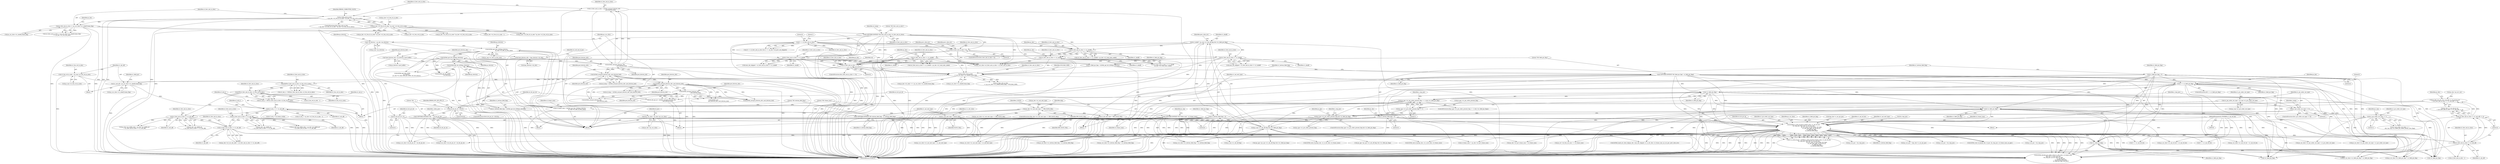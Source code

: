 digraph "0_Android_e629194c62a9a129ce378e08cb1059a8a53f1795_1@pointer" {
"1002077" [label="(Call,ps_dec->ps_mv_cur = ps_dec->s_cur_pic.ps_mv\n + ((u2_first_mb_in_slice << u1_mb_aff) << 4))"];
"1002087" [label="(Call,(u2_first_mb_in_slice << u1_mb_aff) << 4)"];
"1002088" [label="(Call,u2_first_mb_in_slice << u1_mb_aff)"];
"1002074" [label="(Call,u2_first_mb_in_slice << u1_mb_aff)"];
"1002054" [label="(Call,u2_first_mb_in_slice << u1_mb_aff)"];
"1001917" [label="(Call,DIV(u2_first_mb_in_slice, u2_frm_wd_in_mbs))"];
"1001912" [label="(Call,MOD(u2_first_mb_in_slice, u2_frm_wd_in_mbs))"];
"1001858" [label="(Call,u2_first_mb_in_slice\n << ps_cur_slice->u1_mbaff_frame_flag)"];
"1001565" [label="(Call,u2_first_mb_in_slice == 0)"];
"1000904" [label="(Call,u2_first_mb_in_slice > 0)"];
"1000278" [label="(Call,COPYTHECONTEXT(\"SH: first_mb_in_slice\",u2_first_mb_in_slice))"];
"1000256" [label="(Call,u2_first_mb_in_slice << ps_cur_slice->u1_mbaff_frame_flag)"];
"1000241" [label="(Call,u2_first_mb_in_slice\n > (ps_dec->u2_frm_ht_in_mbs * ps_dec->u2_frm_wd_in_mbs))"];
"1000235" [label="(Call,u2_first_mb_in_slice = ih264d_uev(pu4_bitstrm_ofst,\n                                     pu4_bitstrm_buf))"];
"1000237" [label="(Call,ih264d_uev(pu4_bitstrm_ofst,\n                                     pu4_bitstrm_buf))"];
"1000209" [label="(Call,*pu4_bitstrm_ofst = &ps_bitstrm->u4_ofst)"];
"1000203" [label="(Call,*pu4_bitstrm_buf = ps_bitstrm->pu4_buffer)"];
"1000243" [label="(Call,ps_dec->u2_frm_ht_in_mbs * ps_dec->u2_frm_wd_in_mbs)"];
"1000379" [label="(Call,0 == u2_first_mb_in_slice)"];
"1000974" [label="(Call,u2_first_mb_in_slice << u1_mbaff)"];
"1000795" [label="(Call,u1_mbaff = ps_seq->u1_mb_aff_flag && (!u1_field_pic_flag))"];
"1000797" [label="(Call,ps_seq->u1_mb_aff_flag && (!u1_field_pic_flag))"];
"1000801" [label="(Call,!u1_field_pic_flag)"];
"1000638" [label="(Call,!u1_field_pic_flag)"];
"1000491" [label="(Call,COPYTHECONTEXT(\"SH: field_pic_flag\", u1_field_pic_flag))"];
"1000487" [label="(Call,u1_field_pic_flag = ih264d_get_bit_h264(ps_bitstrm))"];
"1000489" [label="(Call,ih264d_get_bit_h264(ps_bitstrm))"];
"1000473" [label="(Call,ih264d_get_bits_h264(ps_bitstrm,\n                                         ps_seq->u1_bits_in_frm_num))"];
"1000168" [label="(Call,* ps_bitstrm = ps_dec->ps_bitstrm)"];
"1000525" [label="(Call,u1_field_pic_flag = 0)"];
"1000545" [label="(Call,0 == u1_field_pic_flag)"];
"1000698" [label="(Call,!u1_field_pic_flag)"];
"1000750" [label="(Call,ih264d_is_end_of_pic(u2_frame_num, u1_nal_ref_idc,\n &s_tmp_poc, &ps_dec->s_cur_pic_poc,\n                                            ps_cur_slice, u1_pic_order_cnt_type,\n                                            u1_nal_unit_type, u4_idr_pic_id,\n                                            u1_field_pic_flag,\n                                            u1_bottom_field_flag))"];
"1000478" [label="(Call,COPYTHECONTEXT(\"SH: frame_num\", u2_frame_num))"];
"1000471" [label="(Call,u2_frame_num = ih264d_get_bits_h264(ps_bitstrm,\n                                         ps_seq->u1_bits_in_frm_num))"];
"1000164" [label="(MethodParameterIn,UWORD8 u1_nal_ref_idc)"];
"1000176" [label="(Call,*ps_cur_slice = ps_dec->ps_cur_slice)"];
"1000669" [label="(Call,u1_pic_order_cnt_type == 1)"];
"1000598" [label="(Call,u1_pic_order_cnt_type == 0)"];
"1000592" [label="(Call,u1_pic_order_cnt_type = ps_seq->u1_pic_order_cnt_type)"];
"1000556" [label="(Call,u1_nal_unit_type = IDR_SLICE_NAL)"];
"1000336" [label="(Call,ps_dec->u1_nal_unit_type == IDR_SLICE_NAL)"];
"1000538" [label="(Call,u1_nal_unit_type = SLICE_NAL)"];
"1000570" [label="(Call,COPYTHECONTEXT(\"SH:  \", u4_idr_pic_id))"];
"1000565" [label="(Call,u4_idr_pic_id > 65535)"];
"1000559" [label="(Call,u4_idr_pic_id = ih264d_uev(pu4_bitstrm_ofst,\n                                   pu4_bitstrm_buf))"];
"1000561" [label="(Call,ih264d_uev(pu4_bitstrm_ofst,\n                                   pu4_bitstrm_buf))"];
"1000424" [label="(Call,ih264d_uev(pu4_bitstrm_ofst, pu4_bitstrm_buf))"];
"1000283" [label="(Call,ih264d_uev(pu4_bitstrm_ofst, pu4_bitstrm_buf))"];
"1000196" [label="(Call,u4_idr_pic_id = 0)"];
"1000511" [label="(Call,COPYTHECONTEXT(\"SH: bottom_field_flag\", u1_bottom_field_flag))"];
"1000507" [label="(Call,u1_bottom_field_flag = ih264d_get_bit_h264(ps_bitstrm))"];
"1000509" [label="(Call,ih264d_get_bit_h264(ps_bitstrm))"];
"1000494" [label="(Call,u1_bottom_field_flag = 0)"];
"1000528" [label="(Call,u1_bottom_field_flag = 0)"];
"1000632" [label="(Call,(ps_pps->u1_pic_order_present_flag == 1) && (!u1_field_pic_flag))"];
"1000633" [label="(Call,ps_pps->u1_pic_order_present_flag == 1)"];
"1000694" [label="(Call,ps_pps->u1_pic_order_present_flag && !u1_field_pic_flag)"];
"1001029" [label="(Call,u2_first_mb_in_slice << u1_mbaff)"];
"1001003" [label="(Call,u2_first_mb_in_slice << u1_mbaff)"];
"1000913" [label="(Call,u2_first_mb_in_slice << u1_mbaff)"];
"1001016" [label="(Call,u2_first_mb_in_slice << u1_mbaff)"];
"1001871" [label="(Call,u2_frm_wd_in_mbs = ps_seq->u2_frm_wd_in_mbs)"];
"1001920" [label="(Call,u2_mb_y <<= u1_mb_aff)"];
"1001915" [label="(Call,u2_mb_y = DIV(u2_first_mb_in_slice, u2_frm_wd_in_mbs))"];
"1001876" [label="(Call,u1_mb_aff = ps_cur_slice->u1_mbaff_frame_flag)"];
"1002067" [label="(Call,u2_first_mb_in_slice << u1_mb_aff)"];
"1001876" [label="(Call,u1_mb_aff = ps_cur_slice->u1_mbaff_frame_flag)"];
"1000258" [label="(Call,ps_cur_slice->u1_mbaff_frame_flag)"];
"1000509" [label="(Call,ih264d_get_bit_h264(ps_bitstrm))"];
"1000759" [label="(Identifier,ps_cur_slice)"];
"1001921" [label="(Identifier,u2_mb_y)"];
"1001932" [label="(Call,ps_dec->u2_frm_ht_in_mbs - 1)"];
"1000693" [label="(ControlStructure,if(ps_pps->u1_pic_order_present_flag && !u1_field_pic_flag))"];
"1000632" [label="(Call,(ps_pps->u1_pic_order_present_flag == 1) && (!u1_field_pic_flag))"];
"1000424" [label="(Call,ih264d_uev(pu4_bitstrm_ofst, pu4_bitstrm_buf))"];
"1001915" [label="(Call,u2_mb_y = DIV(u2_first_mb_in_slice, u2_frm_wd_in_mbs))"];
"1000764" [label="(Identifier,u1_bottom_field_flag)"];
"1000484" [label="(Identifier,ps_seq)"];
"1000170" [label="(Call,ps_dec->ps_bitstrm)"];
"1000478" [label="(Call,COPYTHECONTEXT(\"SH: frame_num\", u2_frame_num))"];
"1001917" [label="(Call,DIV(u2_first_mb_in_slice, u2_frm_wd_in_mbs))"];
"1001926" [label="(Identifier,u2_mb_x)"];
"1001004" [label="(Identifier,u2_first_mb_in_slice)"];
"1000492" [label="(Literal,\"SH: field_pic_flag\")"];
"1000942" [label="(Call,ps_cur_slice->u1_nal_unit_type = u1_nal_unit_type)"];
"1001955" [label="(Call,u2_mb_y * u4_frame_stride)"];
"1001918" [label="(Identifier,u2_first_mb_in_slice)"];
"1001430" [label="(Call,ps_cur_slice->u2_first_mb_in_slice = u2_first_mb_in_slice)"];
"1000985" [label="(Call,ps_dec->u2_frm_ht_in_mbs * ps_dec->u2_frm_wd_in_mbs)"];
"1000378" [label="(Call,(0 == u2_first_mb_in_slice) && (1 == ps_dec->u4_prev_nal_skipped))"];
"1001018" [label="(Identifier,u1_mbaff)"];
"1000169" [label="(Identifier,ps_bitstrm)"];
"1000594" [label="(Call,ps_seq->u1_pic_order_cnt_type)"];
"1001100" [label="(Call,ps_dec->u2_frm_ht_in_mbs * ps_dec->u2_frm_wd_in_mbs)"];
"1001028" [label="(Call,(u2_first_mb_in_slice << u1_mbaff) < ps_dec->u2_total_mbs_coded)"];
"1000340" [label="(Identifier,IDR_SLICE_NAL)"];
"1000904" [label="(Call,u2_first_mb_in_slice > 0)"];
"1000603" [label="(Identifier,i_temp)"];
"1000695" [label="(Call,ps_pps->u1_pic_order_present_flag)"];
"1000763" [label="(Identifier,u1_field_pic_flag)"];
"1000474" [label="(Identifier,ps_bitstrm)"];
"1000512" [label="(Literal,\"SH: bottom_field_flag\")"];
"1002090" [label="(Identifier,u1_mb_aff)"];
"1000795" [label="(Call,u1_mbaff = ps_seq->u1_mb_aff_flag && (!u1_field_pic_flag))"];
"1002078" [label="(Call,ps_dec->ps_mv_cur)"];
"1000890" [label="(Call,ps_cur_slice->u1_nal_unit_type == IDR_SLICE_NAL)"];
"1000539" [label="(Identifier,u1_nal_unit_type)"];
"1000164" [label="(MethodParameterIn,UWORD8 u1_nal_ref_idc)"];
"1000544" [label="(ControlStructure,if(0 == u1_field_pic_flag))"];
"1001016" [label="(Call,u2_first_mb_in_slice << u1_mbaff)"];
"1000380" [label="(Literal,0)"];
"1001472" [label="(Call,ps_cur_slice->u1_pic_order_cnt_type = u1_pic_order_cnt_type)"];
"1000755" [label="(Call,&ps_dec->s_cur_pic_poc)"];
"1001919" [label="(Identifier,u2_frm_wd_in_mbs)"];
"1000930" [label="(Call,ps_cur_slice->u1_bottom_field_flag = u1_bottom_field_flag)"];
"1001003" [label="(Call,u2_first_mb_in_slice << u1_mbaff)"];
"1000209" [label="(Call,*pu4_bitstrm_ofst = &ps_bitstrm->u4_ofst)"];
"1002570" [label="(MethodReturn,WORD32)"];
"1002069" [label="(Identifier,u1_mb_aff)"];
"1002075" [label="(Identifier,u2_first_mb_in_slice)"];
"1001857" [label="(Call,(u2_first_mb_in_slice\n << ps_cur_slice->u1_mbaff_frame_flag) * SUB_BLK_SIZE)"];
"1000913" [label="(Call,u2_first_mb_in_slice << u1_mbaff)"];
"1001859" [label="(Identifier,u2_first_mb_in_slice)"];
"1000226" [label="(Identifier,u4_call_end_of_pic)"];
"1001761" [label="(Call,ps_err->u4_frm_sei_sync == u2_frame_num)"];
"1000510" [label="(Identifier,ps_bitstrm)"];
"1000244" [label="(Call,ps_dec->u2_frm_ht_in_mbs)"];
"1000252" [label="(Identifier,ERROR_CORRUPTED_SLICE)"];
"1001347" [label="(Call,ih264d_decode_pic_order_cnt(u1_is_idr_slice, u2_frame_num,\n &ps_dec->s_prev_pic_poc,\n &s_tmp_poc, ps_cur_slice, ps_pps,\n                                          u1_nal_ref_idc,\n                                          u1_bottom_field_flag,\n                                          u1_field_pic_flag, &i4_poc))"];
"1000699" [label="(Identifier,u1_field_pic_flag)"];
"1000598" [label="(Call,u1_pic_order_cnt_type == 0)"];
"1000198" [label="(Literal,0)"];
"1000498" [label="(Identifier,u1_field_pic_flag)"];
"1001015" [label="(Call,(u2_first_mb_in_slice << u1_mbaff)\n - ps_dec->u2_total_mbs_coded)"];
"1000282" [label="(Identifier,u4_temp)"];
"1000670" [label="(Identifier,u1_pic_order_cnt_type)"];
"1000974" [label="(Call,u2_first_mb_in_slice << u1_mbaff)"];
"1001039" [label="(Identifier,prev_slice_err)"];
"1000802" [label="(Identifier,u1_field_pic_flag)"];
"1001533" [label="(Call,!u1_field_pic_flag)"];
"1002191" [label="(Identifier,ps_dec)"];
"1000952" [label="(Call,ps_cur_slice->u1_nal_ref_idc = u1_nal_ref_idc)"];
"1000957" [label="(Call,ps_cur_slice->u1_pic_order_cnt_type = u1_pic_order_cnt_type)"];
"1000569" [label="(Identifier,ERROR_INV_SPS_PPS_T)"];
"1000561" [label="(Call,ih264d_uev(pu4_bitstrm_ofst,\n                                   pu4_bitstrm_buf))"];
"1001930" [label="(Call,u2_mb_y > ps_dec->u2_frm_ht_in_mbs - 1)"];
"1000599" [label="(Identifier,u1_pic_order_cnt_type)"];
"1000285" [label="(Identifier,pu4_bitstrm_buf)"];
"1000238" [label="(Identifier,pu4_bitstrm_ofst)"];
"1000570" [label="(Call,COPYTHECONTEXT(\"SH:  \", u4_idr_pic_id))"];
"1001873" [label="(Call,ps_seq->u2_frm_wd_in_mbs)"];
"1000203" [label="(Call,*pu4_bitstrm_buf = ps_bitstrm->pu4_buffer)"];
"1000925" [label="(Call,ps_cur_slice->u1_field_pic_flag = u1_field_pic_flag)"];
"1000426" [label="(Identifier,pu4_bitstrm_buf)"];
"1000255" [label="(Call,(u2_first_mb_in_slice << ps_cur_slice->u1_mbaff_frame_flag)\n <= ps_dec->u2_cur_mb_addr)"];
"1000525" [label="(Call,u1_field_pic_flag = 0)"];
"1000815" [label="(Call,u2_frame_num != ps_dec->u2_prv_frame_num)"];
"1000472" [label="(Identifier,u2_frame_num)"];
"1000507" [label="(Call,u1_bottom_field_flag = ih264d_get_bit_h264(ps_bitstrm))"];
"1001564" [label="(ControlStructure,if(u2_first_mb_in_slice == 0))"];
"1000491" [label="(Call,COPYTHECONTEXT(\"SH: field_pic_flag\", u1_field_pic_flag))"];
"1001913" [label="(Identifier,u2_first_mb_in_slice)"];
"1002056" [label="(Identifier,u1_mb_aff)"];
"1000801" [label="(Call,!u1_field_pic_flag)"];
"1001916" [label="(Identifier,u2_mb_y)"];
"1000489" [label="(Call,ih264d_get_bit_h264(ps_bitstrm))"];
"1000560" [label="(Identifier,u4_idr_pic_id)"];
"1000243" [label="(Call,ps_dec->u2_frm_ht_in_mbs * ps_dec->u2_frm_wd_in_mbs)"];
"1000533" [label="(Identifier,ps_dec)"];
"1000480" [label="(Identifier,u2_frame_num)"];
"1000562" [label="(Identifier,pu4_bitstrm_ofst)"];
"1000634" [label="(Call,ps_pps->u1_pic_order_present_flag)"];
"1000511" [label="(Call,COPYTHECONTEXT(\"SH: bottom_field_flag\", u1_bottom_field_flag))"];
"1000915" [label="(Identifier,u1_mbaff)"];
"1000422" [label="(Call,u4_temp = ih264d_uev(pu4_bitstrm_ofst, pu4_bitstrm_buf))"];
"1000920" [label="(Call,ps_cur_slice->u4_idr_pic_id = u4_idr_pic_id)"];
"1002050" [label="(Call,ps_dec->ps_deblk_pic\n + (u2_first_mb_in_slice << u1_mb_aff))"];
"1000750" [label="(Call,ih264d_is_end_of_pic(u2_frame_num, u1_nal_ref_idc,\n &s_tmp_poc, &ps_dec->s_cur_pic_poc,\n                                            ps_cur_slice, u1_pic_order_cnt_type,\n                                            u1_nal_unit_type, u4_idr_pic_id,\n                                            u1_field_pic_flag,\n                                            u1_bottom_field_flag))"];
"1001033" [label="(Identifier,ps_dec)"];
"1001920" [label="(Call,u2_mb_y <<= u1_mb_aff)"];
"1000196" [label="(Call,u4_idr_pic_id = 0)"];
"1000593" [label="(Identifier,u1_pic_order_cnt_type)"];
"1000633" [label="(Call,ps_pps->u1_pic_order_present_flag == 1)"];
"1000698" [label="(Call,!u1_field_pic_flag)"];
"1000545" [label="(Call,0 == u1_field_pic_flag)"];
"1000752" [label="(Identifier,u1_nal_ref_idc)"];
"1000669" [label="(Call,u1_pic_order_cnt_type == 1)"];
"1000185" [label="(Identifier,i4_poc)"];
"1000280" [label="(Identifier,u2_first_mb_in_slice)"];
"1000882" [label="(Call,ps_cur_poc = &ps_dec->s_cur_pic_poc)"];
"1000247" [label="(Call,ps_dec->u2_frm_wd_in_mbs)"];
"1000559" [label="(Call,u4_idr_pic_id = ih264d_uev(pu4_bitstrm_ofst,\n                                   pu4_bitstrm_buf))"];
"1001570" [label="(Identifier,ret)"];
"1000166" [label="(Block,)"];
"1000494" [label="(Call,u1_bottom_field_flag = 0)"];
"1000911" [label="(Call,num_mb_skipped = u2_first_mb_in_slice << u1_mbaff)"];
"1000903" [label="(ControlStructure,if(u2_first_mb_in_slice > 0))"];
"1000379" [label="(Call,0 == u2_first_mb_in_slice)"];
"1001208" [label="(Call,ih264d_end_of_pic(ps_dec, u1_is_idr_slice, u2_frame_num))"];
"1002067" [label="(Call,u2_first_mb_in_slice << u1_mb_aff)"];
"1000488" [label="(Identifier,u1_field_pic_flag)"];
"1000546" [label="(Literal,0)"];
"1000683" [label="(Call,ih264d_sev(pu4_bitstrm_ofst,\n                                                         pu4_bitstrm_buf))"];
"1001022" [label="(Call,ps_cur_poc = &s_tmp_poc)"];
"1002081" [label="(Call,ps_dec->s_cur_pic.ps_mv\n + ((u2_first_mb_in_slice << u1_mb_aff) << 4))"];
"1000572" [label="(Identifier,u4_idr_pic_id)"];
"1000564" [label="(ControlStructure,if(u4_idr_pic_id > 65535))"];
"1000383" [label="(Literal,1)"];
"1000493" [label="(Identifier,u1_field_pic_flag)"];
"1002091" [label="(Literal,4)"];
"1001030" [label="(Identifier,u2_first_mb_in_slice)"];
"1000557" [label="(Identifier,u1_nal_unit_type)"];
"1001239" [label="(Call,ps_dec->u2_prv_frame_num = u2_frame_num)"];
"1001457" [label="(Call,ps_cur_slice->u1_nal_unit_type = u1_nal_unit_type)"];
"1000656" [label="(Identifier,s_tmp_poc)"];
"1001005" [label="(Identifier,u1_mbaff)"];
"1000177" [label="(Identifier,ps_cur_slice)"];
"1000479" [label="(Literal,\"SH: frame_num\")"];
"1000236" [label="(Identifier,u2_first_mb_in_slice)"];
"1000638" [label="(Call,!u1_field_pic_flag)"];
"1000694" [label="(Call,ps_pps->u1_pic_order_present_flag && !u1_field_pic_flag)"];
"1001467" [label="(Call,ps_cur_slice->u1_nal_ref_idc = u1_nal_ref_idc)"];
"1001797" [label="(Call,0 == u1_nal_ref_idc)"];
"1000540" [label="(Identifier,SLICE_NAL)"];
"1000237" [label="(Call,ih264d_uev(pu4_bitstrm_ofst,\n                                     pu4_bitstrm_buf))"];
"1000496" [label="(Literal,0)"];
"1000473" [label="(Call,ih264d_get_bits_h264(ps_bitstrm,\n                                         ps_seq->u1_bits_in_frm_num))"];
"1000475" [label="(Call,ps_seq->u1_bits_in_frm_num)"];
"1000761" [label="(Identifier,u1_nal_unit_type)"];
"1000753" [label="(Call,&s_tmp_poc)"];
"1000671" [label="(Literal,1)"];
"1001871" [label="(Call,u2_frm_wd_in_mbs = ps_seq->u2_frm_wd_in_mbs)"];
"1000804" [label="(Identifier,prev_slice_err)"];
"1000278" [label="(Call,COPYTHECONTEXT(\"SH: first_mb_in_slice\",u2_first_mb_in_slice))"];
"1000565" [label="(Call,u4_idr_pic_id > 65535)"];
"1000508" [label="(Identifier,u1_bottom_field_flag)"];
"1001043" [label="(Call,ih264d_mark_err_slice_skip(ps_dec, num_mb_skipped, u1_is_idr_slice, u2_frame_num, ps_cur_poc, prev_slice_err))"];
"1000724" [label="(Call,ih264d_uev(pu4_bitstrm_ofst, pu4_bitstrm_buf))"];
"1000631" [label="(ControlStructure,if((ps_pps->u1_pic_order_present_flag == 1) && (!u1_field_pic_flag)))"];
"1001571" [label="(Call,ih264d_start_of_pic(ps_dec, i4_poc, &s_tmp_poc, u2_frame_num, ps_pps))"];
"1000719" [label="(Identifier,ps_pps)"];
"1001017" [label="(Identifier,u2_first_mb_in_slice)"];
"1001882" [label="(Identifier,u1_field_pic)"];
"1000571" [label="(Literal,\"SH:  \")"];
"1001860" [label="(Call,ps_cur_slice->u1_mbaff_frame_flag)"];
"1000909" [label="(Identifier,prev_slice_err)"];
"1002070" [label="(Call,ps_dec->u2_cur_mb_addr = (u2_first_mb_in_slice << u1_mb_aff))"];
"1000283" [label="(Call,ih264d_uev(pu4_bitstrm_ofst, pu4_bitstrm_buf))"];
"1000972" [label="(Call,num_mb_skipped = u2_first_mb_in_slice << u1_mbaff)"];
"1000976" [label="(Identifier,u1_mbaff)"];
"1000204" [label="(Identifier,pu4_bitstrm_buf)"];
"1000995" [label="(Call,ps_cur_poc = &s_tmp_poc)"];
"1001863" [label="(Identifier,SUB_BLK_SIZE)"];
"1001566" [label="(Identifier,u2_first_mb_in_slice)"];
"1001226" [label="(Call,ih264d_end_of_pic(ps_dec, u1_is_idr_slice, u2_frame_num))"];
"1000668" [label="(Call,u1_pic_order_cnt_type == 1\n && (!ps_seq->u1_delta_pic_order_always_zero_flag))"];
"1000210" [label="(Identifier,pu4_bitstrm_ofst)"];
"1000639" [label="(Identifier,u1_field_pic_flag)"];
"1000256" [label="(Call,u2_first_mb_in_slice << ps_cur_slice->u1_mbaff_frame_flag)"];
"1000567" [label="(Literal,65535)"];
"1001020" [label="(Identifier,ps_dec)"];
"1001872" [label="(Identifier,u2_frm_wd_in_mbs)"];
"1001029" [label="(Call,u2_first_mb_in_slice << u1_mbaff)"];
"1000242" [label="(Identifier,u2_first_mb_in_slice)"];
"1001066" [label="(Call,ps_cur_slice->u1_bottom_field_flag = u1_bottom_field_flag)"];
"1000235" [label="(Call,u2_first_mb_in_slice = ih264d_uev(pu4_bitstrm_ofst,\n                                     pu4_bitstrm_buf))"];
"1000335" [label="(ControlStructure,if(ps_dec->u1_nal_unit_type == IDR_SLICE_NAL))"];
"1000490" [label="(Identifier,ps_bitstrm)"];
"1000542" [label="(Identifier,u1_is_idr_slice)"];
"1000513" [label="(Identifier,u1_bottom_field_flag)"];
"1001567" [label="(Literal,0)"];
"1001440" [label="(Call,ps_cur_slice->u1_bottom_field_flag = u1_bottom_field_flag)"];
"1002218" [label="(Call,ps_dec->u2_mby <<= ps_cur_slice->u1_mbaff_frame_flag)"];
"1000872" [label="(Call,ps_dec->u2_frm_ht_in_mbs * ps_dec->u2_frm_wd_in_mbs)"];
"1001812" [label="(Call,0 == u1_nal_ref_idc)"];
"1000543" [label="(Block,)"];
"1001914" [label="(Identifier,u2_frm_wd_in_mbs)"];
"1002059" [label="(Call,ps_dec->ps_deblk_mbn = ps_dec->ps_deblk_pic\n + (u2_first_mb_in_slice << u1_mb_aff))"];
"1000556" [label="(Call,u1_nal_unit_type = IDR_SLICE_NAL)"];
"1000178" [label="(Call,ps_dec->ps_cur_slice)"];
"1001927" [label="(Call,u2_frm_wd_in_mbs - 1)"];
"1000751" [label="(Identifier,u2_frame_num)"];
"1000592" [label="(Call,u1_pic_order_cnt_type = ps_seq->u1_pic_order_cnt_type)"];
"1000762" [label="(Identifier,u4_idr_pic_id)"];
"1000748" [label="(Call,i1_is_end_of_poc = ih264d_is_end_of_pic(u2_frame_num, u1_nal_ref_idc,\n &s_tmp_poc, &ps_dec->s_cur_pic_poc,\n                                            ps_cur_slice, u1_pic_order_cnt_type,\n                                            u1_nal_unit_type, u4_idr_pic_id,\n                                            u1_field_pic_flag,\n                                            u1_bottom_field_flag))"];
"1002201" [label="(Call,u2_first_mb_in_slice - 1)"];
"1000205" [label="(Call,ps_bitstrm->pu4_buffer)"];
"1000796" [label="(Identifier,u1_mbaff)"];
"1000906" [label="(Literal,0)"];
"1000495" [label="(Identifier,u1_bottom_field_flag)"];
"1000575" [label="(Identifier,i_delta_poc)"];
"1002055" [label="(Identifier,u2_first_mb_in_slice)"];
"1000381" [label="(Identifier,u2_first_mb_in_slice)"];
"1000604" [label="(Call,ih264d_get_bits_h264(\n                        ps_bitstrm,\n                        ps_seq->u1_log2_max_pic_order_cnt_lsb_minus))"];
"1000343" [label="(Identifier,skip)"];
"1000529" [label="(Identifier,u1_bottom_field_flag)"];
"1000538" [label="(Call,u1_nal_unit_type = SLICE_NAL)"];
"1001425" [label="(Call,ps_cur_slice->u4_idr_pic_id = u4_idr_pic_id)"];
"1001586" [label="(Identifier,ps_dec)"];
"1000284" [label="(Identifier,pu4_bitstrm_ofst)"];
"1000262" [label="(Identifier,ps_dec)"];
"1000487" [label="(Call,u1_field_pic_flag = ih264d_get_bit_h264(ps_bitstrm))"];
"1002074" [label="(Call,u2_first_mb_in_slice << u1_mb_aff)"];
"1001007" [label="(Identifier,ps_dec)"];
"1000914" [label="(Identifier,u2_first_mb_in_slice)"];
"1002046" [label="(Call,ps_dec->ps_deblk_mbn = ps_dec->ps_deblk_pic\n + (u2_first_mb_in_slice << u1_mb_aff))"];
"1000527" [label="(Literal,0)"];
"1000975" [label="(Identifier,u2_first_mb_in_slice)"];
"1002068" [label="(Identifier,u2_first_mb_in_slice)"];
"1000905" [label="(Identifier,u2_first_mb_in_slice)"];
"1000558" [label="(Identifier,IDR_SLICE_NAL)"];
"1000354" [label="(Identifier,I_SLICE)"];
"1000499" [label="(Block,)"];
"1000916" [label="(Call,ps_cur_poc = &s_tmp_poc)"];
"1002089" [label="(Identifier,u2_first_mb_in_slice)"];
"1000425" [label="(Identifier,pu4_bitstrm_ofst)"];
"1000563" [label="(Identifier,pu4_bitstrm_buf)"];
"1000760" [label="(Identifier,u1_pic_order_cnt_type)"];
"1000524" [label="(Block,)"];
"1001550" [label="(Call,!u1_field_pic_flag)"];
"1000597" [label="(ControlStructure,if(u1_pic_order_cnt_type == 0))"];
"1000674" [label="(Identifier,ps_seq)"];
"1000798" [label="(Call,ps_seq->u1_mb_aff_flag)"];
"1000279" [label="(Literal,\"SH: first_mb_in_slice\")"];
"1000566" [label="(Identifier,u4_idr_pic_id)"];
"1000240" [label="(ControlStructure,if(u2_first_mb_in_slice\n > (ps_dec->u2_frm_ht_in_mbs * ps_dec->u2_frm_wd_in_mbs)))"];
"1001031" [label="(Identifier,u1_mbaff)"];
"1000547" [label="(Identifier,u1_field_pic_flag)"];
"1001858" [label="(Call,u2_first_mb_in_slice\n << ps_cur_slice->u1_mbaff_frame_flag)"];
"1002077" [label="(Call,ps_dec->ps_mv_cur = ps_dec->s_cur_pic.ps_mv\n + ((u2_first_mb_in_slice << u1_mb_aff) << 4))"];
"1001912" [label="(Call,MOD(u2_first_mb_in_slice, u2_frm_wd_in_mbs))"];
"1000551" [label="(Identifier,ps_dec)"];
"1001886" [label="(Block,)"];
"1000168" [label="(Call,* ps_bitstrm = ps_dec->ps_bitstrm)"];
"1002076" [label="(Identifier,u1_mb_aff)"];
"1000486" [label="(Block,)"];
"1000471" [label="(Call,u2_frame_num = ih264d_get_bits_h264(ps_bitstrm,\n                                         ps_seq->u1_bits_in_frm_num))"];
"1001002" [label="(Call,(u2_first_mb_in_slice << u1_mbaff) > ps_dec->u2_total_mbs_coded)"];
"1002087" [label="(Call,(u2_first_mb_in_slice << u1_mb_aff) << 4)"];
"1002054" [label="(Call,u2_first_mb_in_slice << u1_mb_aff)"];
"1001910" [label="(Call,u2_mb_x = MOD(u2_first_mb_in_slice, u2_frm_wd_in_mbs))"];
"1000526" [label="(Identifier,u1_field_pic_flag)"];
"1001527" [label="(Call,(ps_pps->ps_sps->u1_mb_aff_flag) && (!u1_field_pic_flag))"];
"1000176" [label="(Call,*ps_cur_slice = ps_dec->ps_cur_slice)"];
"1000530" [label="(Literal,0)"];
"1002088" [label="(Call,u2_first_mb_in_slice << u1_mb_aff)"];
"1000257" [label="(Identifier,u2_first_mb_in_slice)"];
"1002063" [label="(Call,ps_dec->ps_deblk_pic\n + (u2_first_mb_in_slice << u1_mb_aff))"];
"1000197" [label="(Identifier,u4_idr_pic_id)"];
"1001503" [label="(Call,ih264d_get_bit_h264(\n                        ps_bitstrm))"];
"1001565" [label="(Call,u2_first_mb_in_slice == 0)"];
"1000528" [label="(Call,u1_bottom_field_flag = 0)"];
"1000643" [label="(Identifier,s_tmp_poc)"];
"1000336" [label="(Call,ps_dec->u1_nal_unit_type == IDR_SLICE_NAL)"];
"1000241" [label="(Call,u2_first_mb_in_slice\n > (ps_dec->u2_frm_ht_in_mbs * ps_dec->u2_frm_wd_in_mbs))"];
"1000600" [label="(Literal,0)"];
"1001544" [label="(Call,(ps_pps->ps_sps->u1_mb_aff_flag) && (!u1_field_pic_flag))"];
"1000281" [label="(Call,u4_temp = ih264d_uev(pu4_bitstrm_ofst, pu4_bitstrm_buf))"];
"1000645" [label="(Call,ih264d_sev(\n                            pu4_bitstrm_ofst, pu4_bitstrm_buf))"];
"1000797" [label="(Call,ps_seq->u1_mb_aff_flag && (!u1_field_pic_flag))"];
"1000239" [label="(Identifier,pu4_bitstrm_buf)"];
"1001435" [label="(Call,ps_cur_slice->u1_field_pic_flag = u1_field_pic_flag)"];
"1000704" [label="(Identifier,s_tmp_poc)"];
"1000637" [label="(Literal,1)"];
"1000337" [label="(Call,ps_dec->u1_nal_unit_type)"];
"1001877" [label="(Identifier,u1_mb_aff)"];
"1000211" [label="(Call,&ps_bitstrm->u4_ofst)"];
"1001878" [label="(Call,ps_cur_slice->u1_mbaff_frame_flag)"];
"1001867" [label="(Block,)"];
"1001922" [label="(Identifier,u1_mb_aff)"];
"1002077" -> "1001886"  [label="AST: "];
"1002077" -> "1002081"  [label="CFG: "];
"1002078" -> "1002077"  [label="AST: "];
"1002081" -> "1002077"  [label="AST: "];
"1002191" -> "1002077"  [label="CFG: "];
"1002077" -> "1002570"  [label="DDG: "];
"1002077" -> "1002570"  [label="DDG: "];
"1002087" -> "1002077"  [label="DDG: "];
"1002087" -> "1002077"  [label="DDG: "];
"1002087" -> "1002081"  [label="AST: "];
"1002087" -> "1002091"  [label="CFG: "];
"1002088" -> "1002087"  [label="AST: "];
"1002091" -> "1002087"  [label="AST: "];
"1002081" -> "1002087"  [label="CFG: "];
"1002087" -> "1002570"  [label="DDG: "];
"1002087" -> "1002081"  [label="DDG: "];
"1002087" -> "1002081"  [label="DDG: "];
"1002088" -> "1002087"  [label="DDG: "];
"1002088" -> "1002087"  [label="DDG: "];
"1002088" -> "1002090"  [label="CFG: "];
"1002089" -> "1002088"  [label="AST: "];
"1002090" -> "1002088"  [label="AST: "];
"1002091" -> "1002088"  [label="CFG: "];
"1002088" -> "1002570"  [label="DDG: "];
"1002074" -> "1002088"  [label="DDG: "];
"1002074" -> "1002088"  [label="DDG: "];
"1002088" -> "1002201"  [label="DDG: "];
"1002074" -> "1002070"  [label="AST: "];
"1002074" -> "1002076"  [label="CFG: "];
"1002075" -> "1002074"  [label="AST: "];
"1002076" -> "1002074"  [label="AST: "];
"1002070" -> "1002074"  [label="CFG: "];
"1002074" -> "1002070"  [label="DDG: "];
"1002074" -> "1002070"  [label="DDG: "];
"1002054" -> "1002074"  [label="DDG: "];
"1002054" -> "1002074"  [label="DDG: "];
"1002067" -> "1002074"  [label="DDG: "];
"1002067" -> "1002074"  [label="DDG: "];
"1002054" -> "1002050"  [label="AST: "];
"1002054" -> "1002056"  [label="CFG: "];
"1002055" -> "1002054"  [label="AST: "];
"1002056" -> "1002054"  [label="AST: "];
"1002050" -> "1002054"  [label="CFG: "];
"1002054" -> "1002046"  [label="DDG: "];
"1002054" -> "1002046"  [label="DDG: "];
"1002054" -> "1002050"  [label="DDG: "];
"1002054" -> "1002050"  [label="DDG: "];
"1001917" -> "1002054"  [label="DDG: "];
"1001920" -> "1002054"  [label="DDG: "];
"1001917" -> "1001915"  [label="AST: "];
"1001917" -> "1001919"  [label="CFG: "];
"1001918" -> "1001917"  [label="AST: "];
"1001919" -> "1001917"  [label="AST: "];
"1001915" -> "1001917"  [label="CFG: "];
"1001917" -> "1002570"  [label="DDG: "];
"1001917" -> "1001915"  [label="DDG: "];
"1001917" -> "1001915"  [label="DDG: "];
"1001912" -> "1001917"  [label="DDG: "];
"1001912" -> "1001917"  [label="DDG: "];
"1001917" -> "1001927"  [label="DDG: "];
"1001917" -> "1002067"  [label="DDG: "];
"1001912" -> "1001910"  [label="AST: "];
"1001912" -> "1001914"  [label="CFG: "];
"1001913" -> "1001912"  [label="AST: "];
"1001914" -> "1001912"  [label="AST: "];
"1001910" -> "1001912"  [label="CFG: "];
"1001912" -> "1001910"  [label="DDG: "];
"1001912" -> "1001910"  [label="DDG: "];
"1001858" -> "1001912"  [label="DDG: "];
"1001871" -> "1001912"  [label="DDG: "];
"1001858" -> "1001857"  [label="AST: "];
"1001858" -> "1001860"  [label="CFG: "];
"1001859" -> "1001858"  [label="AST: "];
"1001860" -> "1001858"  [label="AST: "];
"1001863" -> "1001858"  [label="CFG: "];
"1001858" -> "1001857"  [label="DDG: "];
"1001858" -> "1001857"  [label="DDG: "];
"1001565" -> "1001858"  [label="DDG: "];
"1000904" -> "1001858"  [label="DDG: "];
"1000278" -> "1001858"  [label="DDG: "];
"1000974" -> "1001858"  [label="DDG: "];
"1001029" -> "1001858"  [label="DDG: "];
"1000913" -> "1001858"  [label="DDG: "];
"1000379" -> "1001858"  [label="DDG: "];
"1001016" -> "1001858"  [label="DDG: "];
"1000256" -> "1001858"  [label="DDG: "];
"1001858" -> "1001876"  [label="DDG: "];
"1001858" -> "1002201"  [label="DDG: "];
"1001858" -> "1002218"  [label="DDG: "];
"1001565" -> "1001564"  [label="AST: "];
"1001565" -> "1001567"  [label="CFG: "];
"1001566" -> "1001565"  [label="AST: "];
"1001567" -> "1001565"  [label="AST: "];
"1001570" -> "1001565"  [label="CFG: "];
"1001586" -> "1001565"  [label="CFG: "];
"1001565" -> "1002570"  [label="DDG: "];
"1001565" -> "1002570"  [label="DDG: "];
"1000904" -> "1001565"  [label="DDG: "];
"1000278" -> "1001565"  [label="DDG: "];
"1000974" -> "1001565"  [label="DDG: "];
"1001029" -> "1001565"  [label="DDG: "];
"1000913" -> "1001565"  [label="DDG: "];
"1000379" -> "1001565"  [label="DDG: "];
"1001016" -> "1001565"  [label="DDG: "];
"1000904" -> "1000903"  [label="AST: "];
"1000904" -> "1000906"  [label="CFG: "];
"1000905" -> "1000904"  [label="AST: "];
"1000906" -> "1000904"  [label="AST: "];
"1000909" -> "1000904"  [label="CFG: "];
"1001039" -> "1000904"  [label="CFG: "];
"1000904" -> "1002570"  [label="DDG: "];
"1000904" -> "1002570"  [label="DDG: "];
"1000278" -> "1000904"  [label="DDG: "];
"1000379" -> "1000904"  [label="DDG: "];
"1000904" -> "1000913"  [label="DDG: "];
"1000904" -> "1001430"  [label="DDG: "];
"1000278" -> "1000166"  [label="AST: "];
"1000278" -> "1000280"  [label="CFG: "];
"1000279" -> "1000278"  [label="AST: "];
"1000280" -> "1000278"  [label="AST: "];
"1000282" -> "1000278"  [label="CFG: "];
"1000278" -> "1002570"  [label="DDG: "];
"1000278" -> "1002570"  [label="DDG: "];
"1000256" -> "1000278"  [label="DDG: "];
"1000278" -> "1000379"  [label="DDG: "];
"1000278" -> "1000974"  [label="DDG: "];
"1000278" -> "1001003"  [label="DDG: "];
"1000278" -> "1001430"  [label="DDG: "];
"1000256" -> "1000255"  [label="AST: "];
"1000256" -> "1000258"  [label="CFG: "];
"1000257" -> "1000256"  [label="AST: "];
"1000258" -> "1000256"  [label="AST: "];
"1000262" -> "1000256"  [label="CFG: "];
"1000256" -> "1002570"  [label="DDG: "];
"1000256" -> "1002570"  [label="DDG: "];
"1000256" -> "1000255"  [label="DDG: "];
"1000256" -> "1000255"  [label="DDG: "];
"1000241" -> "1000256"  [label="DDG: "];
"1000241" -> "1000240"  [label="AST: "];
"1000241" -> "1000243"  [label="CFG: "];
"1000242" -> "1000241"  [label="AST: "];
"1000243" -> "1000241"  [label="AST: "];
"1000252" -> "1000241"  [label="CFG: "];
"1000257" -> "1000241"  [label="CFG: "];
"1000241" -> "1002570"  [label="DDG: "];
"1000241" -> "1002570"  [label="DDG: "];
"1000241" -> "1002570"  [label="DDG: "];
"1000235" -> "1000241"  [label="DDG: "];
"1000243" -> "1000241"  [label="DDG: "];
"1000243" -> "1000241"  [label="DDG: "];
"1000235" -> "1000166"  [label="AST: "];
"1000235" -> "1000237"  [label="CFG: "];
"1000236" -> "1000235"  [label="AST: "];
"1000237" -> "1000235"  [label="AST: "];
"1000242" -> "1000235"  [label="CFG: "];
"1000235" -> "1002570"  [label="DDG: "];
"1000237" -> "1000235"  [label="DDG: "];
"1000237" -> "1000235"  [label="DDG: "];
"1000237" -> "1000239"  [label="CFG: "];
"1000238" -> "1000237"  [label="AST: "];
"1000239" -> "1000237"  [label="AST: "];
"1000237" -> "1002570"  [label="DDG: "];
"1000237" -> "1002570"  [label="DDG: "];
"1000209" -> "1000237"  [label="DDG: "];
"1000203" -> "1000237"  [label="DDG: "];
"1000237" -> "1000283"  [label="DDG: "];
"1000237" -> "1000283"  [label="DDG: "];
"1000209" -> "1000166"  [label="AST: "];
"1000209" -> "1000211"  [label="CFG: "];
"1000210" -> "1000209"  [label="AST: "];
"1000211" -> "1000209"  [label="AST: "];
"1000226" -> "1000209"  [label="CFG: "];
"1000209" -> "1002570"  [label="DDG: "];
"1000203" -> "1000166"  [label="AST: "];
"1000203" -> "1000205"  [label="CFG: "];
"1000204" -> "1000203"  [label="AST: "];
"1000205" -> "1000203"  [label="AST: "];
"1000210" -> "1000203"  [label="CFG: "];
"1000203" -> "1002570"  [label="DDG: "];
"1000243" -> "1000247"  [label="CFG: "];
"1000244" -> "1000243"  [label="AST: "];
"1000247" -> "1000243"  [label="AST: "];
"1000243" -> "1002570"  [label="DDG: "];
"1000243" -> "1002570"  [label="DDG: "];
"1000243" -> "1000872"  [label="DDG: "];
"1000243" -> "1000872"  [label="DDG: "];
"1000243" -> "1000985"  [label="DDG: "];
"1000243" -> "1000985"  [label="DDG: "];
"1000243" -> "1001100"  [label="DDG: "];
"1000243" -> "1001100"  [label="DDG: "];
"1000243" -> "1001932"  [label="DDG: "];
"1000379" -> "1000378"  [label="AST: "];
"1000379" -> "1000381"  [label="CFG: "];
"1000380" -> "1000379"  [label="AST: "];
"1000381" -> "1000379"  [label="AST: "];
"1000383" -> "1000379"  [label="CFG: "];
"1000378" -> "1000379"  [label="CFG: "];
"1000379" -> "1002570"  [label="DDG: "];
"1000379" -> "1000378"  [label="DDG: "];
"1000379" -> "1000378"  [label="DDG: "];
"1000379" -> "1000974"  [label="DDG: "];
"1000379" -> "1001003"  [label="DDG: "];
"1000379" -> "1001430"  [label="DDG: "];
"1000974" -> "1000972"  [label="AST: "];
"1000974" -> "1000976"  [label="CFG: "];
"1000975" -> "1000974"  [label="AST: "];
"1000976" -> "1000974"  [label="AST: "];
"1000972" -> "1000974"  [label="CFG: "];
"1000974" -> "1002570"  [label="DDG: "];
"1000974" -> "1002570"  [label="DDG: "];
"1000974" -> "1000972"  [label="DDG: "];
"1000974" -> "1000972"  [label="DDG: "];
"1000795" -> "1000974"  [label="DDG: "];
"1000974" -> "1001430"  [label="DDG: "];
"1000795" -> "1000166"  [label="AST: "];
"1000795" -> "1000797"  [label="CFG: "];
"1000796" -> "1000795"  [label="AST: "];
"1000797" -> "1000795"  [label="AST: "];
"1000804" -> "1000795"  [label="CFG: "];
"1000795" -> "1002570"  [label="DDG: "];
"1000795" -> "1002570"  [label="DDG: "];
"1000797" -> "1000795"  [label="DDG: "];
"1000797" -> "1000795"  [label="DDG: "];
"1000795" -> "1000913"  [label="DDG: "];
"1000795" -> "1001003"  [label="DDG: "];
"1000797" -> "1000798"  [label="CFG: "];
"1000797" -> "1000801"  [label="CFG: "];
"1000798" -> "1000797"  [label="AST: "];
"1000801" -> "1000797"  [label="AST: "];
"1000797" -> "1002570"  [label="DDG: "];
"1000797" -> "1002570"  [label="DDG: "];
"1000801" -> "1000797"  [label="DDG: "];
"1000632" -> "1000797"  [label="DDG: "];
"1000694" -> "1000797"  [label="DDG: "];
"1000797" -> "1001527"  [label="DDG: "];
"1000797" -> "1001544"  [label="DDG: "];
"1000801" -> "1000802"  [label="CFG: "];
"1000802" -> "1000801"  [label="AST: "];
"1000801" -> "1002570"  [label="DDG: "];
"1000638" -> "1000801"  [label="DDG: "];
"1000491" -> "1000801"  [label="DDG: "];
"1000698" -> "1000801"  [label="DDG: "];
"1000525" -> "1000801"  [label="DDG: "];
"1000750" -> "1000801"  [label="DDG: "];
"1000545" -> "1000801"  [label="DDG: "];
"1000801" -> "1000925"  [label="DDG: "];
"1000801" -> "1001347"  [label="DDG: "];
"1000801" -> "1001435"  [label="DDG: "];
"1000801" -> "1001533"  [label="DDG: "];
"1000801" -> "1001550"  [label="DDG: "];
"1000638" -> "1000632"  [label="AST: "];
"1000638" -> "1000639"  [label="CFG: "];
"1000639" -> "1000638"  [label="AST: "];
"1000632" -> "1000638"  [label="CFG: "];
"1000638" -> "1002570"  [label="DDG: "];
"1000638" -> "1000632"  [label="DDG: "];
"1000491" -> "1000638"  [label="DDG: "];
"1000525" -> "1000638"  [label="DDG: "];
"1000545" -> "1000638"  [label="DDG: "];
"1000638" -> "1000698"  [label="DDG: "];
"1000638" -> "1000750"  [label="DDG: "];
"1000638" -> "1000925"  [label="DDG: "];
"1000638" -> "1001347"  [label="DDG: "];
"1000638" -> "1001435"  [label="DDG: "];
"1000638" -> "1001533"  [label="DDG: "];
"1000638" -> "1001550"  [label="DDG: "];
"1000491" -> "1000486"  [label="AST: "];
"1000491" -> "1000493"  [label="CFG: "];
"1000492" -> "1000491"  [label="AST: "];
"1000493" -> "1000491"  [label="AST: "];
"1000495" -> "1000491"  [label="CFG: "];
"1000491" -> "1002570"  [label="DDG: "];
"1000491" -> "1002570"  [label="DDG: "];
"1000487" -> "1000491"  [label="DDG: "];
"1000491" -> "1000545"  [label="DDG: "];
"1000491" -> "1000698"  [label="DDG: "];
"1000491" -> "1000750"  [label="DDG: "];
"1000491" -> "1000925"  [label="DDG: "];
"1000491" -> "1001347"  [label="DDG: "];
"1000491" -> "1001435"  [label="DDG: "];
"1000491" -> "1001533"  [label="DDG: "];
"1000491" -> "1001550"  [label="DDG: "];
"1000487" -> "1000486"  [label="AST: "];
"1000487" -> "1000489"  [label="CFG: "];
"1000488" -> "1000487"  [label="AST: "];
"1000489" -> "1000487"  [label="AST: "];
"1000492" -> "1000487"  [label="CFG: "];
"1000487" -> "1002570"  [label="DDG: "];
"1000489" -> "1000487"  [label="DDG: "];
"1000489" -> "1000490"  [label="CFG: "];
"1000490" -> "1000489"  [label="AST: "];
"1000489" -> "1002570"  [label="DDG: "];
"1000473" -> "1000489"  [label="DDG: "];
"1000489" -> "1000509"  [label="DDG: "];
"1000489" -> "1000604"  [label="DDG: "];
"1000489" -> "1001503"  [label="DDG: "];
"1000473" -> "1000471"  [label="AST: "];
"1000473" -> "1000475"  [label="CFG: "];
"1000474" -> "1000473"  [label="AST: "];
"1000475" -> "1000473"  [label="AST: "];
"1000471" -> "1000473"  [label="CFG: "];
"1000473" -> "1002570"  [label="DDG: "];
"1000473" -> "1002570"  [label="DDG: "];
"1000473" -> "1000471"  [label="DDG: "];
"1000473" -> "1000471"  [label="DDG: "];
"1000168" -> "1000473"  [label="DDG: "];
"1000473" -> "1000604"  [label="DDG: "];
"1000473" -> "1001503"  [label="DDG: "];
"1000168" -> "1000166"  [label="AST: "];
"1000168" -> "1000170"  [label="CFG: "];
"1000169" -> "1000168"  [label="AST: "];
"1000170" -> "1000168"  [label="AST: "];
"1000177" -> "1000168"  [label="CFG: "];
"1000168" -> "1002570"  [label="DDG: "];
"1000168" -> "1002570"  [label="DDG: "];
"1000525" -> "1000524"  [label="AST: "];
"1000525" -> "1000527"  [label="CFG: "];
"1000526" -> "1000525"  [label="AST: "];
"1000527" -> "1000525"  [label="AST: "];
"1000529" -> "1000525"  [label="CFG: "];
"1000525" -> "1002570"  [label="DDG: "];
"1000525" -> "1000545"  [label="DDG: "];
"1000525" -> "1000698"  [label="DDG: "];
"1000525" -> "1000750"  [label="DDG: "];
"1000525" -> "1000925"  [label="DDG: "];
"1000525" -> "1001347"  [label="DDG: "];
"1000525" -> "1001435"  [label="DDG: "];
"1000525" -> "1001533"  [label="DDG: "];
"1000525" -> "1001550"  [label="DDG: "];
"1000545" -> "1000544"  [label="AST: "];
"1000545" -> "1000547"  [label="CFG: "];
"1000546" -> "1000545"  [label="AST: "];
"1000547" -> "1000545"  [label="AST: "];
"1000551" -> "1000545"  [label="CFG: "];
"1000557" -> "1000545"  [label="CFG: "];
"1000545" -> "1002570"  [label="DDG: "];
"1000545" -> "1002570"  [label="DDG: "];
"1000545" -> "1000698"  [label="DDG: "];
"1000545" -> "1000750"  [label="DDG: "];
"1000545" -> "1000925"  [label="DDG: "];
"1000545" -> "1001347"  [label="DDG: "];
"1000545" -> "1001435"  [label="DDG: "];
"1000545" -> "1001533"  [label="DDG: "];
"1000545" -> "1001550"  [label="DDG: "];
"1000698" -> "1000694"  [label="AST: "];
"1000698" -> "1000699"  [label="CFG: "];
"1000699" -> "1000698"  [label="AST: "];
"1000694" -> "1000698"  [label="CFG: "];
"1000698" -> "1002570"  [label="DDG: "];
"1000698" -> "1000694"  [label="DDG: "];
"1000698" -> "1000750"  [label="DDG: "];
"1000698" -> "1000925"  [label="DDG: "];
"1000698" -> "1001347"  [label="DDG: "];
"1000698" -> "1001435"  [label="DDG: "];
"1000698" -> "1001533"  [label="DDG: "];
"1000698" -> "1001550"  [label="DDG: "];
"1000750" -> "1000748"  [label="AST: "];
"1000750" -> "1000764"  [label="CFG: "];
"1000751" -> "1000750"  [label="AST: "];
"1000752" -> "1000750"  [label="AST: "];
"1000753" -> "1000750"  [label="AST: "];
"1000755" -> "1000750"  [label="AST: "];
"1000759" -> "1000750"  [label="AST: "];
"1000760" -> "1000750"  [label="AST: "];
"1000761" -> "1000750"  [label="AST: "];
"1000762" -> "1000750"  [label="AST: "];
"1000763" -> "1000750"  [label="AST: "];
"1000764" -> "1000750"  [label="AST: "];
"1000748" -> "1000750"  [label="CFG: "];
"1000750" -> "1002570"  [label="DDG: "];
"1000750" -> "1002570"  [label="DDG: "];
"1000750" -> "1002570"  [label="DDG: "];
"1000750" -> "1002570"  [label="DDG: "];
"1000750" -> "1002570"  [label="DDG: "];
"1000750" -> "1002570"  [label="DDG: "];
"1000750" -> "1002570"  [label="DDG: "];
"1000750" -> "1002570"  [label="DDG: "];
"1000750" -> "1002570"  [label="DDG: "];
"1000750" -> "1002570"  [label="DDG: "];
"1000750" -> "1000748"  [label="DDG: "];
"1000750" -> "1000748"  [label="DDG: "];
"1000750" -> "1000748"  [label="DDG: "];
"1000750" -> "1000748"  [label="DDG: "];
"1000750" -> "1000748"  [label="DDG: "];
"1000750" -> "1000748"  [label="DDG: "];
"1000750" -> "1000748"  [label="DDG: "];
"1000750" -> "1000748"  [label="DDG: "];
"1000750" -> "1000748"  [label="DDG: "];
"1000750" -> "1000748"  [label="DDG: "];
"1000478" -> "1000750"  [label="DDG: "];
"1000164" -> "1000750"  [label="DDG: "];
"1000176" -> "1000750"  [label="DDG: "];
"1000669" -> "1000750"  [label="DDG: "];
"1000556" -> "1000750"  [label="DDG: "];
"1000538" -> "1000750"  [label="DDG: "];
"1000570" -> "1000750"  [label="DDG: "];
"1000196" -> "1000750"  [label="DDG: "];
"1000511" -> "1000750"  [label="DDG: "];
"1000494" -> "1000750"  [label="DDG: "];
"1000528" -> "1000750"  [label="DDG: "];
"1000750" -> "1000815"  [label="DDG: "];
"1000750" -> "1000882"  [label="DDG: "];
"1000750" -> "1000916"  [label="DDG: "];
"1000750" -> "1000920"  [label="DDG: "];
"1000750" -> "1000925"  [label="DDG: "];
"1000750" -> "1000930"  [label="DDG: "];
"1000750" -> "1000942"  [label="DDG: "];
"1000750" -> "1000952"  [label="DDG: "];
"1000750" -> "1000957"  [label="DDG: "];
"1000750" -> "1000995"  [label="DDG: "];
"1000750" -> "1001022"  [label="DDG: "];
"1000750" -> "1001043"  [label="DDG: "];
"1000750" -> "1001066"  [label="DDG: "];
"1000750" -> "1001208"  [label="DDG: "];
"1000750" -> "1001226"  [label="DDG: "];
"1000750" -> "1001239"  [label="DDG: "];
"1000750" -> "1001347"  [label="DDG: "];
"1000750" -> "1001347"  [label="DDG: "];
"1000750" -> "1001347"  [label="DDG: "];
"1000750" -> "1001347"  [label="DDG: "];
"1000750" -> "1001347"  [label="DDG: "];
"1000750" -> "1001347"  [label="DDG: "];
"1000750" -> "1001425"  [label="DDG: "];
"1000750" -> "1001435"  [label="DDG: "];
"1000750" -> "1001440"  [label="DDG: "];
"1000750" -> "1001457"  [label="DDG: "];
"1000750" -> "1001467"  [label="DDG: "];
"1000750" -> "1001472"  [label="DDG: "];
"1000750" -> "1001533"  [label="DDG: "];
"1000750" -> "1001550"  [label="DDG: "];
"1000750" -> "1001571"  [label="DDG: "];
"1000750" -> "1001571"  [label="DDG: "];
"1000750" -> "1001761"  [label="DDG: "];
"1000750" -> "1001797"  [label="DDG: "];
"1000750" -> "1001812"  [label="DDG: "];
"1000478" -> "1000166"  [label="AST: "];
"1000478" -> "1000480"  [label="CFG: "];
"1000479" -> "1000478"  [label="AST: "];
"1000480" -> "1000478"  [label="AST: "];
"1000484" -> "1000478"  [label="CFG: "];
"1000478" -> "1002570"  [label="DDG: "];
"1000478" -> "1002570"  [label="DDG: "];
"1000471" -> "1000478"  [label="DDG: "];
"1000478" -> "1000815"  [label="DDG: "];
"1000478" -> "1001043"  [label="DDG: "];
"1000478" -> "1001208"  [label="DDG: "];
"1000478" -> "1001226"  [label="DDG: "];
"1000478" -> "1001239"  [label="DDG: "];
"1000478" -> "1001347"  [label="DDG: "];
"1000478" -> "1001571"  [label="DDG: "];
"1000478" -> "1001761"  [label="DDG: "];
"1000471" -> "1000166"  [label="AST: "];
"1000472" -> "1000471"  [label="AST: "];
"1000479" -> "1000471"  [label="CFG: "];
"1000471" -> "1002570"  [label="DDG: "];
"1000164" -> "1000162"  [label="AST: "];
"1000164" -> "1002570"  [label="DDG: "];
"1000164" -> "1000952"  [label="DDG: "];
"1000164" -> "1001347"  [label="DDG: "];
"1000164" -> "1001467"  [label="DDG: "];
"1000164" -> "1001797"  [label="DDG: "];
"1000164" -> "1001812"  [label="DDG: "];
"1000176" -> "1000166"  [label="AST: "];
"1000176" -> "1000178"  [label="CFG: "];
"1000177" -> "1000176"  [label="AST: "];
"1000178" -> "1000176"  [label="AST: "];
"1000185" -> "1000176"  [label="CFG: "];
"1000176" -> "1002570"  [label="DDG: "];
"1000176" -> "1002570"  [label="DDG: "];
"1000176" -> "1001347"  [label="DDG: "];
"1000669" -> "1000668"  [label="AST: "];
"1000669" -> "1000671"  [label="CFG: "];
"1000670" -> "1000669"  [label="AST: "];
"1000671" -> "1000669"  [label="AST: "];
"1000674" -> "1000669"  [label="CFG: "];
"1000668" -> "1000669"  [label="CFG: "];
"1000669" -> "1002570"  [label="DDG: "];
"1000669" -> "1000668"  [label="DDG: "];
"1000669" -> "1000668"  [label="DDG: "];
"1000598" -> "1000669"  [label="DDG: "];
"1000669" -> "1000957"  [label="DDG: "];
"1000669" -> "1001472"  [label="DDG: "];
"1000598" -> "1000597"  [label="AST: "];
"1000598" -> "1000600"  [label="CFG: "];
"1000599" -> "1000598"  [label="AST: "];
"1000600" -> "1000598"  [label="AST: "];
"1000603" -> "1000598"  [label="CFG: "];
"1000656" -> "1000598"  [label="CFG: "];
"1000598" -> "1002570"  [label="DDG: "];
"1000598" -> "1002570"  [label="DDG: "];
"1000592" -> "1000598"  [label="DDG: "];
"1000592" -> "1000166"  [label="AST: "];
"1000592" -> "1000594"  [label="CFG: "];
"1000593" -> "1000592"  [label="AST: "];
"1000594" -> "1000592"  [label="AST: "];
"1000599" -> "1000592"  [label="CFG: "];
"1000592" -> "1002570"  [label="DDG: "];
"1000556" -> "1000543"  [label="AST: "];
"1000556" -> "1000558"  [label="CFG: "];
"1000557" -> "1000556"  [label="AST: "];
"1000558" -> "1000556"  [label="AST: "];
"1000560" -> "1000556"  [label="CFG: "];
"1000556" -> "1002570"  [label="DDG: "];
"1000556" -> "1002570"  [label="DDG: "];
"1000336" -> "1000556"  [label="DDG: "];
"1000556" -> "1000942"  [label="DDG: "];
"1000556" -> "1001457"  [label="DDG: "];
"1000336" -> "1000335"  [label="AST: "];
"1000336" -> "1000340"  [label="CFG: "];
"1000337" -> "1000336"  [label="AST: "];
"1000340" -> "1000336"  [label="AST: "];
"1000343" -> "1000336"  [label="CFG: "];
"1000354" -> "1000336"  [label="CFG: "];
"1000336" -> "1002570"  [label="DDG: "];
"1000336" -> "1002570"  [label="DDG: "];
"1000336" -> "1002570"  [label="DDG: "];
"1000336" -> "1000890"  [label="DDG: "];
"1000538" -> "1000166"  [label="AST: "];
"1000538" -> "1000540"  [label="CFG: "];
"1000539" -> "1000538"  [label="AST: "];
"1000540" -> "1000538"  [label="AST: "];
"1000542" -> "1000538"  [label="CFG: "];
"1000538" -> "1002570"  [label="DDG: "];
"1000538" -> "1002570"  [label="DDG: "];
"1000538" -> "1000942"  [label="DDG: "];
"1000538" -> "1001457"  [label="DDG: "];
"1000570" -> "1000543"  [label="AST: "];
"1000570" -> "1000572"  [label="CFG: "];
"1000571" -> "1000570"  [label="AST: "];
"1000572" -> "1000570"  [label="AST: "];
"1000575" -> "1000570"  [label="CFG: "];
"1000570" -> "1002570"  [label="DDG: "];
"1000570" -> "1002570"  [label="DDG: "];
"1000565" -> "1000570"  [label="DDG: "];
"1000570" -> "1000920"  [label="DDG: "];
"1000570" -> "1001425"  [label="DDG: "];
"1000565" -> "1000564"  [label="AST: "];
"1000565" -> "1000567"  [label="CFG: "];
"1000566" -> "1000565"  [label="AST: "];
"1000567" -> "1000565"  [label="AST: "];
"1000569" -> "1000565"  [label="CFG: "];
"1000571" -> "1000565"  [label="CFG: "];
"1000565" -> "1002570"  [label="DDG: "];
"1000565" -> "1002570"  [label="DDG: "];
"1000559" -> "1000565"  [label="DDG: "];
"1000559" -> "1000543"  [label="AST: "];
"1000559" -> "1000561"  [label="CFG: "];
"1000560" -> "1000559"  [label="AST: "];
"1000561" -> "1000559"  [label="AST: "];
"1000566" -> "1000559"  [label="CFG: "];
"1000559" -> "1002570"  [label="DDG: "];
"1000561" -> "1000559"  [label="DDG: "];
"1000561" -> "1000559"  [label="DDG: "];
"1000561" -> "1000563"  [label="CFG: "];
"1000562" -> "1000561"  [label="AST: "];
"1000563" -> "1000561"  [label="AST: "];
"1000561" -> "1002570"  [label="DDG: "];
"1000561" -> "1002570"  [label="DDG: "];
"1000424" -> "1000561"  [label="DDG: "];
"1000424" -> "1000561"  [label="DDG: "];
"1000561" -> "1000645"  [label="DDG: "];
"1000561" -> "1000645"  [label="DDG: "];
"1000561" -> "1000683"  [label="DDG: "];
"1000561" -> "1000683"  [label="DDG: "];
"1000561" -> "1000724"  [label="DDG: "];
"1000561" -> "1000724"  [label="DDG: "];
"1000424" -> "1000422"  [label="AST: "];
"1000424" -> "1000426"  [label="CFG: "];
"1000425" -> "1000424"  [label="AST: "];
"1000426" -> "1000424"  [label="AST: "];
"1000422" -> "1000424"  [label="CFG: "];
"1000424" -> "1002570"  [label="DDG: "];
"1000424" -> "1002570"  [label="DDG: "];
"1000424" -> "1000422"  [label="DDG: "];
"1000424" -> "1000422"  [label="DDG: "];
"1000283" -> "1000424"  [label="DDG: "];
"1000283" -> "1000424"  [label="DDG: "];
"1000424" -> "1000645"  [label="DDG: "];
"1000424" -> "1000645"  [label="DDG: "];
"1000424" -> "1000683"  [label="DDG: "];
"1000424" -> "1000683"  [label="DDG: "];
"1000424" -> "1000724"  [label="DDG: "];
"1000424" -> "1000724"  [label="DDG: "];
"1000283" -> "1000281"  [label="AST: "];
"1000283" -> "1000285"  [label="CFG: "];
"1000284" -> "1000283"  [label="AST: "];
"1000285" -> "1000283"  [label="AST: "];
"1000281" -> "1000283"  [label="CFG: "];
"1000283" -> "1002570"  [label="DDG: "];
"1000283" -> "1002570"  [label="DDG: "];
"1000283" -> "1000281"  [label="DDG: "];
"1000283" -> "1000281"  [label="DDG: "];
"1000196" -> "1000166"  [label="AST: "];
"1000196" -> "1000198"  [label="CFG: "];
"1000197" -> "1000196"  [label="AST: "];
"1000198" -> "1000196"  [label="AST: "];
"1000204" -> "1000196"  [label="CFG: "];
"1000196" -> "1002570"  [label="DDG: "];
"1000196" -> "1000920"  [label="DDG: "];
"1000196" -> "1001425"  [label="DDG: "];
"1000511" -> "1000499"  [label="AST: "];
"1000511" -> "1000513"  [label="CFG: "];
"1000512" -> "1000511"  [label="AST: "];
"1000513" -> "1000511"  [label="AST: "];
"1000539" -> "1000511"  [label="CFG: "];
"1000511" -> "1002570"  [label="DDG: "];
"1000511" -> "1002570"  [label="DDG: "];
"1000507" -> "1000511"  [label="DDG: "];
"1000511" -> "1000930"  [label="DDG: "];
"1000511" -> "1001066"  [label="DDG: "];
"1000511" -> "1001347"  [label="DDG: "];
"1000511" -> "1001440"  [label="DDG: "];
"1000507" -> "1000499"  [label="AST: "];
"1000507" -> "1000509"  [label="CFG: "];
"1000508" -> "1000507"  [label="AST: "];
"1000509" -> "1000507"  [label="AST: "];
"1000512" -> "1000507"  [label="CFG: "];
"1000507" -> "1002570"  [label="DDG: "];
"1000509" -> "1000507"  [label="DDG: "];
"1000509" -> "1000510"  [label="CFG: "];
"1000510" -> "1000509"  [label="AST: "];
"1000509" -> "1002570"  [label="DDG: "];
"1000509" -> "1000604"  [label="DDG: "];
"1000509" -> "1001503"  [label="DDG: "];
"1000494" -> "1000486"  [label="AST: "];
"1000494" -> "1000496"  [label="CFG: "];
"1000495" -> "1000494"  [label="AST: "];
"1000496" -> "1000494"  [label="AST: "];
"1000498" -> "1000494"  [label="CFG: "];
"1000494" -> "1002570"  [label="DDG: "];
"1000494" -> "1000930"  [label="DDG: "];
"1000494" -> "1001066"  [label="DDG: "];
"1000494" -> "1001347"  [label="DDG: "];
"1000494" -> "1001440"  [label="DDG: "];
"1000528" -> "1000524"  [label="AST: "];
"1000528" -> "1000530"  [label="CFG: "];
"1000529" -> "1000528"  [label="AST: "];
"1000530" -> "1000528"  [label="AST: "];
"1000533" -> "1000528"  [label="CFG: "];
"1000528" -> "1002570"  [label="DDG: "];
"1000528" -> "1000930"  [label="DDG: "];
"1000528" -> "1001066"  [label="DDG: "];
"1000528" -> "1001347"  [label="DDG: "];
"1000528" -> "1001440"  [label="DDG: "];
"1000632" -> "1000631"  [label="AST: "];
"1000632" -> "1000633"  [label="CFG: "];
"1000633" -> "1000632"  [label="AST: "];
"1000643" -> "1000632"  [label="CFG: "];
"1000656" -> "1000632"  [label="CFG: "];
"1000632" -> "1002570"  [label="DDG: "];
"1000632" -> "1002570"  [label="DDG: "];
"1000632" -> "1002570"  [label="DDG: "];
"1000633" -> "1000632"  [label="DDG: "];
"1000633" -> "1000632"  [label="DDG: "];
"1000632" -> "1000694"  [label="DDG: "];
"1000633" -> "1000637"  [label="CFG: "];
"1000634" -> "1000633"  [label="AST: "];
"1000637" -> "1000633"  [label="AST: "];
"1000639" -> "1000633"  [label="CFG: "];
"1000633" -> "1002570"  [label="DDG: "];
"1000633" -> "1000694"  [label="DDG: "];
"1000694" -> "1000693"  [label="AST: "];
"1000694" -> "1000695"  [label="CFG: "];
"1000695" -> "1000694"  [label="AST: "];
"1000704" -> "1000694"  [label="CFG: "];
"1000719" -> "1000694"  [label="CFG: "];
"1000694" -> "1002570"  [label="DDG: "];
"1000694" -> "1002570"  [label="DDG: "];
"1000694" -> "1002570"  [label="DDG: "];
"1001029" -> "1001028"  [label="AST: "];
"1001029" -> "1001031"  [label="CFG: "];
"1001030" -> "1001029"  [label="AST: "];
"1001031" -> "1001029"  [label="AST: "];
"1001033" -> "1001029"  [label="CFG: "];
"1001029" -> "1002570"  [label="DDG: "];
"1001029" -> "1002570"  [label="DDG: "];
"1001029" -> "1001028"  [label="DDG: "];
"1001029" -> "1001028"  [label="DDG: "];
"1001003" -> "1001029"  [label="DDG: "];
"1001003" -> "1001029"  [label="DDG: "];
"1001029" -> "1001430"  [label="DDG: "];
"1001003" -> "1001002"  [label="AST: "];
"1001003" -> "1001005"  [label="CFG: "];
"1001004" -> "1001003"  [label="AST: "];
"1001005" -> "1001003"  [label="AST: "];
"1001007" -> "1001003"  [label="CFG: "];
"1001003" -> "1001002"  [label="DDG: "];
"1001003" -> "1001002"  [label="DDG: "];
"1001003" -> "1001016"  [label="DDG: "];
"1001003" -> "1001016"  [label="DDG: "];
"1000913" -> "1000911"  [label="AST: "];
"1000913" -> "1000915"  [label="CFG: "];
"1000914" -> "1000913"  [label="AST: "];
"1000915" -> "1000913"  [label="AST: "];
"1000911" -> "1000913"  [label="CFG: "];
"1000913" -> "1002570"  [label="DDG: "];
"1000913" -> "1002570"  [label="DDG: "];
"1000913" -> "1000911"  [label="DDG: "];
"1000913" -> "1000911"  [label="DDG: "];
"1000913" -> "1001430"  [label="DDG: "];
"1001016" -> "1001015"  [label="AST: "];
"1001016" -> "1001018"  [label="CFG: "];
"1001017" -> "1001016"  [label="AST: "];
"1001018" -> "1001016"  [label="AST: "];
"1001020" -> "1001016"  [label="CFG: "];
"1001016" -> "1002570"  [label="DDG: "];
"1001016" -> "1002570"  [label="DDG: "];
"1001016" -> "1001015"  [label="DDG: "];
"1001016" -> "1001015"  [label="DDG: "];
"1001016" -> "1001430"  [label="DDG: "];
"1001871" -> "1001867"  [label="AST: "];
"1001871" -> "1001873"  [label="CFG: "];
"1001872" -> "1001871"  [label="AST: "];
"1001873" -> "1001871"  [label="AST: "];
"1001877" -> "1001871"  [label="CFG: "];
"1001871" -> "1002570"  [label="DDG: "];
"1001920" -> "1001886"  [label="AST: "];
"1001920" -> "1001922"  [label="CFG: "];
"1001921" -> "1001920"  [label="AST: "];
"1001922" -> "1001920"  [label="AST: "];
"1001926" -> "1001920"  [label="CFG: "];
"1001920" -> "1002570"  [label="DDG: "];
"1001920" -> "1002570"  [label="DDG: "];
"1001920" -> "1002570"  [label="DDG: "];
"1001915" -> "1001920"  [label="DDG: "];
"1001876" -> "1001920"  [label="DDG: "];
"1001920" -> "1001930"  [label="DDG: "];
"1001920" -> "1001955"  [label="DDG: "];
"1001920" -> "1002067"  [label="DDG: "];
"1001915" -> "1001886"  [label="AST: "];
"1001916" -> "1001915"  [label="AST: "];
"1001921" -> "1001915"  [label="CFG: "];
"1001915" -> "1002570"  [label="DDG: "];
"1001876" -> "1001867"  [label="AST: "];
"1001876" -> "1001878"  [label="CFG: "];
"1001877" -> "1001876"  [label="AST: "];
"1001878" -> "1001876"  [label="AST: "];
"1001882" -> "1001876"  [label="CFG: "];
"1001876" -> "1002570"  [label="DDG: "];
"1002067" -> "1002063"  [label="AST: "];
"1002067" -> "1002069"  [label="CFG: "];
"1002068" -> "1002067"  [label="AST: "];
"1002069" -> "1002067"  [label="AST: "];
"1002063" -> "1002067"  [label="CFG: "];
"1002067" -> "1002059"  [label="DDG: "];
"1002067" -> "1002059"  [label="DDG: "];
"1002067" -> "1002063"  [label="DDG: "];
"1002067" -> "1002063"  [label="DDG: "];
}
